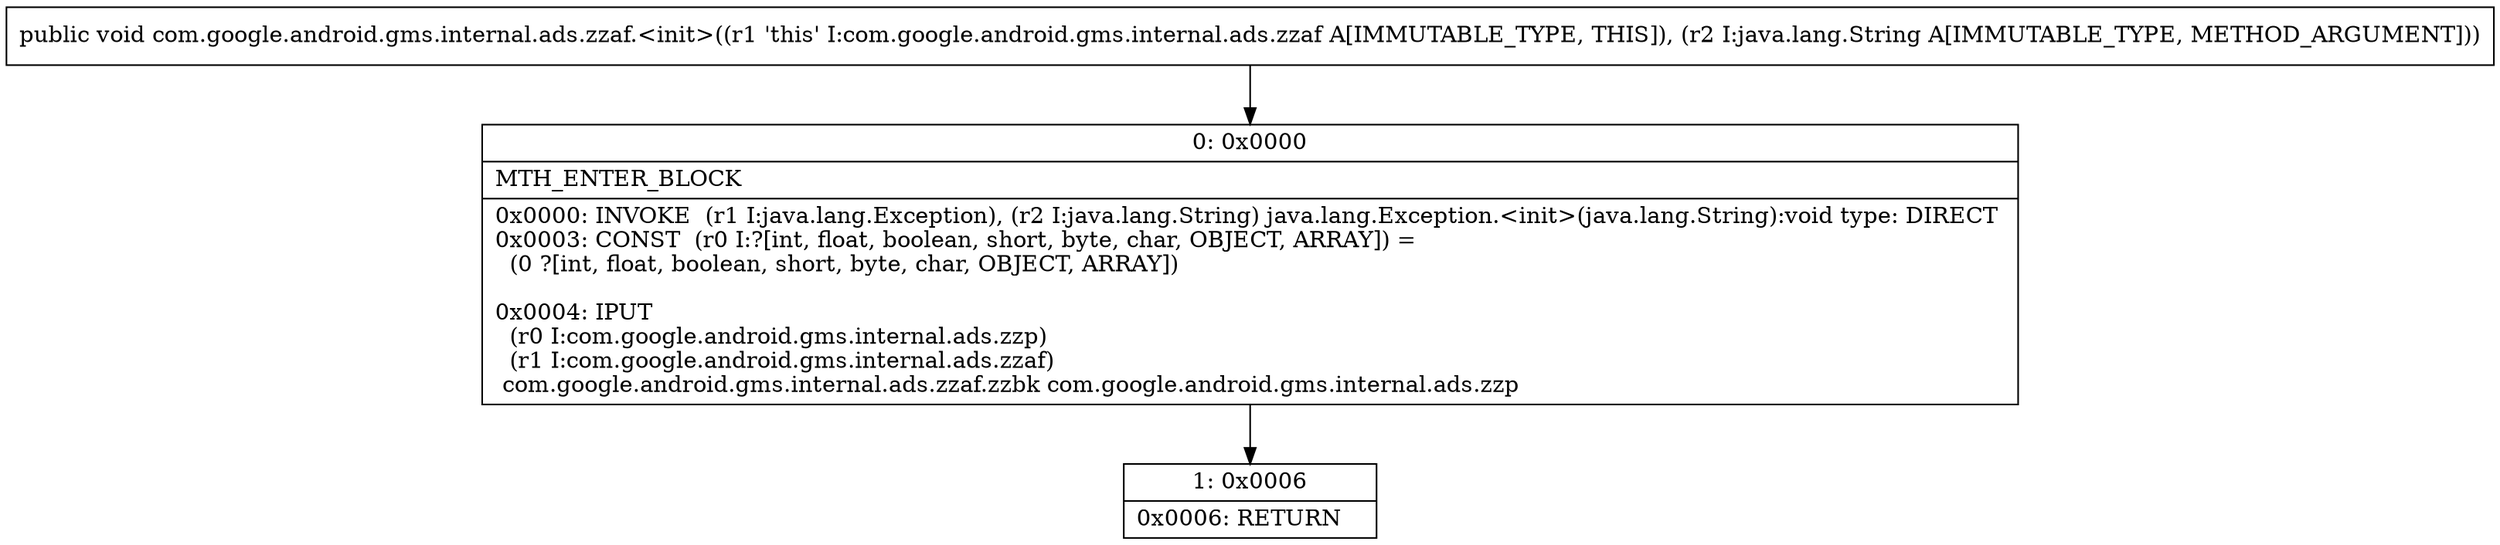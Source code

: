 digraph "CFG forcom.google.android.gms.internal.ads.zzaf.\<init\>(Ljava\/lang\/String;)V" {
Node_0 [shape=record,label="{0\:\ 0x0000|MTH_ENTER_BLOCK\l|0x0000: INVOKE  (r1 I:java.lang.Exception), (r2 I:java.lang.String) java.lang.Exception.\<init\>(java.lang.String):void type: DIRECT \l0x0003: CONST  (r0 I:?[int, float, boolean, short, byte, char, OBJECT, ARRAY]) = \l  (0 ?[int, float, boolean, short, byte, char, OBJECT, ARRAY])\l \l0x0004: IPUT  \l  (r0 I:com.google.android.gms.internal.ads.zzp)\l  (r1 I:com.google.android.gms.internal.ads.zzaf)\l com.google.android.gms.internal.ads.zzaf.zzbk com.google.android.gms.internal.ads.zzp \l}"];
Node_1 [shape=record,label="{1\:\ 0x0006|0x0006: RETURN   \l}"];
MethodNode[shape=record,label="{public void com.google.android.gms.internal.ads.zzaf.\<init\>((r1 'this' I:com.google.android.gms.internal.ads.zzaf A[IMMUTABLE_TYPE, THIS]), (r2 I:java.lang.String A[IMMUTABLE_TYPE, METHOD_ARGUMENT])) }"];
MethodNode -> Node_0;
Node_0 -> Node_1;
}

